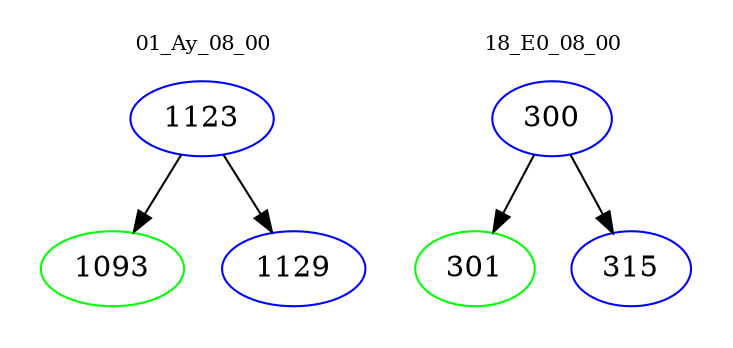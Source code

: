 digraph{
subgraph cluster_0 {
color = white
label = "01_Ay_08_00";
fontsize=10;
T0_1123 [label="1123", color="blue"]
T0_1123 -> T0_1093 [color="black"]
T0_1093 [label="1093", color="green"]
T0_1123 -> T0_1129 [color="black"]
T0_1129 [label="1129", color="blue"]
}
subgraph cluster_1 {
color = white
label = "18_E0_08_00";
fontsize=10;
T1_300 [label="300", color="blue"]
T1_300 -> T1_301 [color="black"]
T1_301 [label="301", color="green"]
T1_300 -> T1_315 [color="black"]
T1_315 [label="315", color="blue"]
}
}

